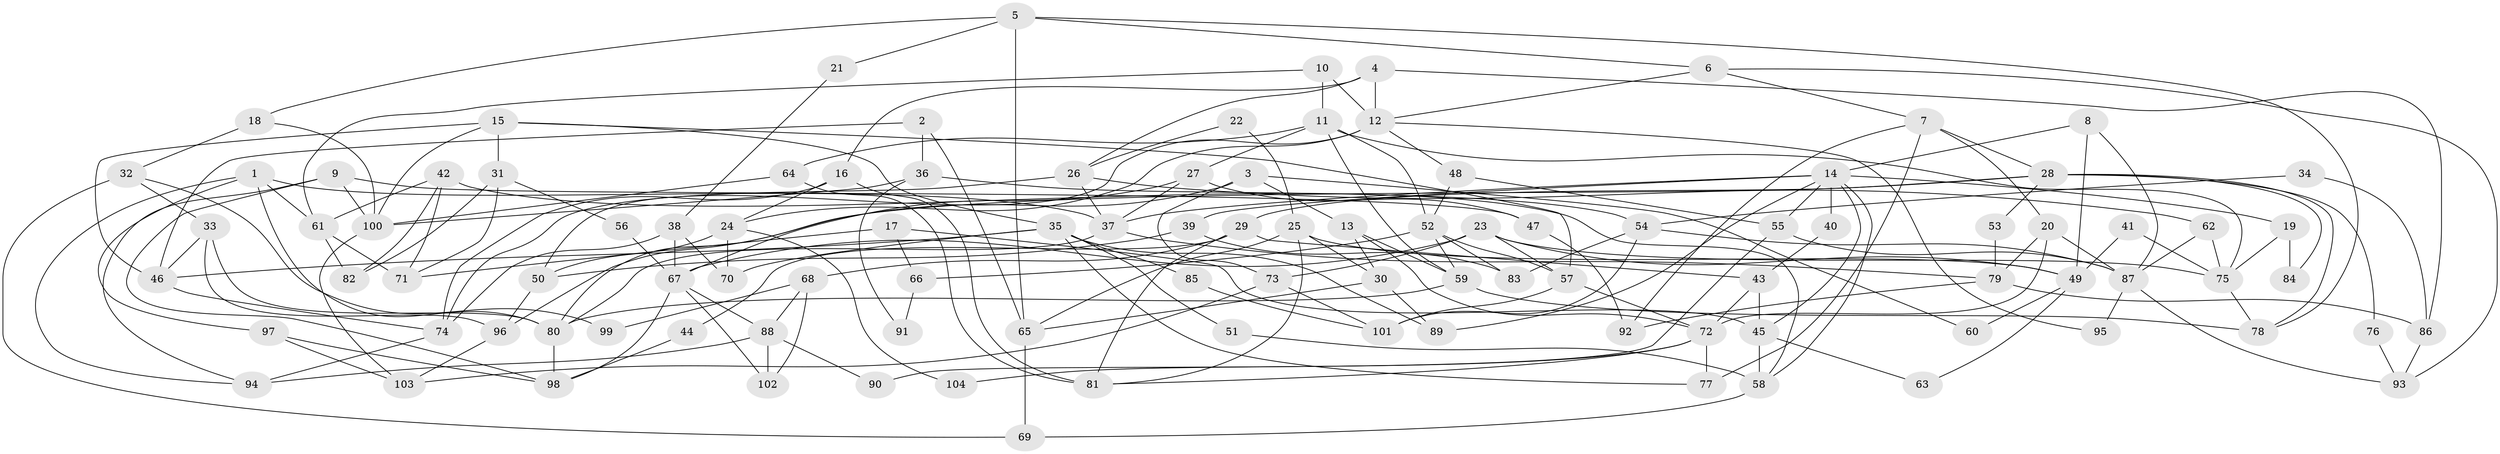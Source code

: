 // coarse degree distribution, {7: 0.1791044776119403, 5: 0.14925373134328357, 4: 0.23880597014925373, 3: 0.14925373134328357, 13: 0.014925373134328358, 6: 0.07462686567164178, 2: 0.11940298507462686, 9: 0.04477611940298507, 8: 0.014925373134328358, 10: 0.014925373134328358}
// Generated by graph-tools (version 1.1) at 2025/42/03/06/25 10:42:00]
// undirected, 104 vertices, 208 edges
graph export_dot {
graph [start="1"]
  node [color=gray90,style=filled];
  1;
  2;
  3;
  4;
  5;
  6;
  7;
  8;
  9;
  10;
  11;
  12;
  13;
  14;
  15;
  16;
  17;
  18;
  19;
  20;
  21;
  22;
  23;
  24;
  25;
  26;
  27;
  28;
  29;
  30;
  31;
  32;
  33;
  34;
  35;
  36;
  37;
  38;
  39;
  40;
  41;
  42;
  43;
  44;
  45;
  46;
  47;
  48;
  49;
  50;
  51;
  52;
  53;
  54;
  55;
  56;
  57;
  58;
  59;
  60;
  61;
  62;
  63;
  64;
  65;
  66;
  67;
  68;
  69;
  70;
  71;
  72;
  73;
  74;
  75;
  76;
  77;
  78;
  79;
  80;
  81;
  82;
  83;
  84;
  85;
  86;
  87;
  88;
  89;
  90;
  91;
  92;
  93;
  94;
  95;
  96;
  97;
  98;
  99;
  100;
  101;
  102;
  103;
  104;
  1 -- 80;
  1 -- 37;
  1 -- 61;
  1 -- 94;
  1 -- 97;
  2 -- 46;
  2 -- 65;
  2 -- 36;
  3 -- 73;
  3 -- 13;
  3 -- 60;
  3 -- 80;
  4 -- 16;
  4 -- 86;
  4 -- 12;
  4 -- 26;
  5 -- 6;
  5 -- 65;
  5 -- 18;
  5 -- 21;
  5 -- 78;
  6 -- 7;
  6 -- 12;
  6 -- 93;
  7 -- 77;
  7 -- 28;
  7 -- 20;
  7 -- 92;
  8 -- 87;
  8 -- 14;
  8 -- 49;
  9 -- 47;
  9 -- 100;
  9 -- 94;
  9 -- 98;
  10 -- 11;
  10 -- 12;
  10 -- 61;
  11 -- 27;
  11 -- 59;
  11 -- 52;
  11 -- 64;
  11 -- 75;
  12 -- 24;
  12 -- 48;
  12 -- 50;
  12 -- 95;
  13 -- 59;
  13 -- 72;
  13 -- 30;
  14 -- 37;
  14 -- 89;
  14 -- 19;
  14 -- 39;
  14 -- 40;
  14 -- 45;
  14 -- 55;
  14 -- 58;
  15 -- 100;
  15 -- 57;
  15 -- 31;
  15 -- 35;
  15 -- 46;
  16 -- 81;
  16 -- 74;
  16 -- 24;
  17 -- 45;
  17 -- 71;
  17 -- 66;
  18 -- 100;
  18 -- 32;
  19 -- 75;
  19 -- 84;
  20 -- 87;
  20 -- 72;
  20 -- 79;
  21 -- 38;
  22 -- 25;
  22 -- 26;
  23 -- 75;
  23 -- 49;
  23 -- 57;
  23 -- 67;
  23 -- 73;
  24 -- 50;
  24 -- 70;
  24 -- 104;
  25 -- 65;
  25 -- 81;
  25 -- 30;
  25 -- 49;
  26 -- 74;
  26 -- 37;
  26 -- 62;
  27 -- 67;
  27 -- 37;
  27 -- 47;
  28 -- 96;
  28 -- 78;
  28 -- 29;
  28 -- 53;
  28 -- 76;
  28 -- 84;
  29 -- 81;
  29 -- 43;
  29 -- 44;
  29 -- 68;
  30 -- 65;
  30 -- 89;
  31 -- 71;
  31 -- 56;
  31 -- 82;
  32 -- 33;
  32 -- 69;
  32 -- 99;
  33 -- 46;
  33 -- 80;
  33 -- 96;
  34 -- 86;
  34 -- 54;
  35 -- 70;
  35 -- 46;
  35 -- 51;
  35 -- 77;
  35 -- 85;
  35 -- 89;
  36 -- 54;
  36 -- 91;
  36 -- 100;
  37 -- 80;
  37 -- 79;
  38 -- 67;
  38 -- 74;
  38 -- 70;
  39 -- 50;
  39 -- 83;
  40 -- 43;
  41 -- 49;
  41 -- 75;
  42 -- 82;
  42 -- 61;
  42 -- 58;
  42 -- 71;
  43 -- 45;
  43 -- 72;
  44 -- 98;
  45 -- 58;
  45 -- 63;
  46 -- 74;
  47 -- 92;
  48 -- 52;
  48 -- 55;
  49 -- 60;
  49 -- 63;
  50 -- 96;
  51 -- 58;
  52 -- 57;
  52 -- 59;
  52 -- 66;
  52 -- 83;
  53 -- 79;
  54 -- 87;
  54 -- 83;
  54 -- 101;
  55 -- 87;
  55 -- 90;
  56 -- 67;
  57 -- 72;
  57 -- 101;
  58 -- 69;
  59 -- 80;
  59 -- 78;
  61 -- 71;
  61 -- 82;
  62 -- 75;
  62 -- 87;
  64 -- 100;
  64 -- 81;
  65 -- 69;
  66 -- 91;
  67 -- 88;
  67 -- 98;
  67 -- 102;
  68 -- 88;
  68 -- 99;
  68 -- 102;
  72 -- 77;
  72 -- 81;
  72 -- 104;
  73 -- 101;
  73 -- 103;
  74 -- 94;
  75 -- 78;
  76 -- 93;
  79 -- 86;
  79 -- 92;
  80 -- 98;
  85 -- 101;
  86 -- 93;
  87 -- 93;
  87 -- 95;
  88 -- 102;
  88 -- 94;
  88 -- 90;
  96 -- 103;
  97 -- 98;
  97 -- 103;
  100 -- 103;
}

